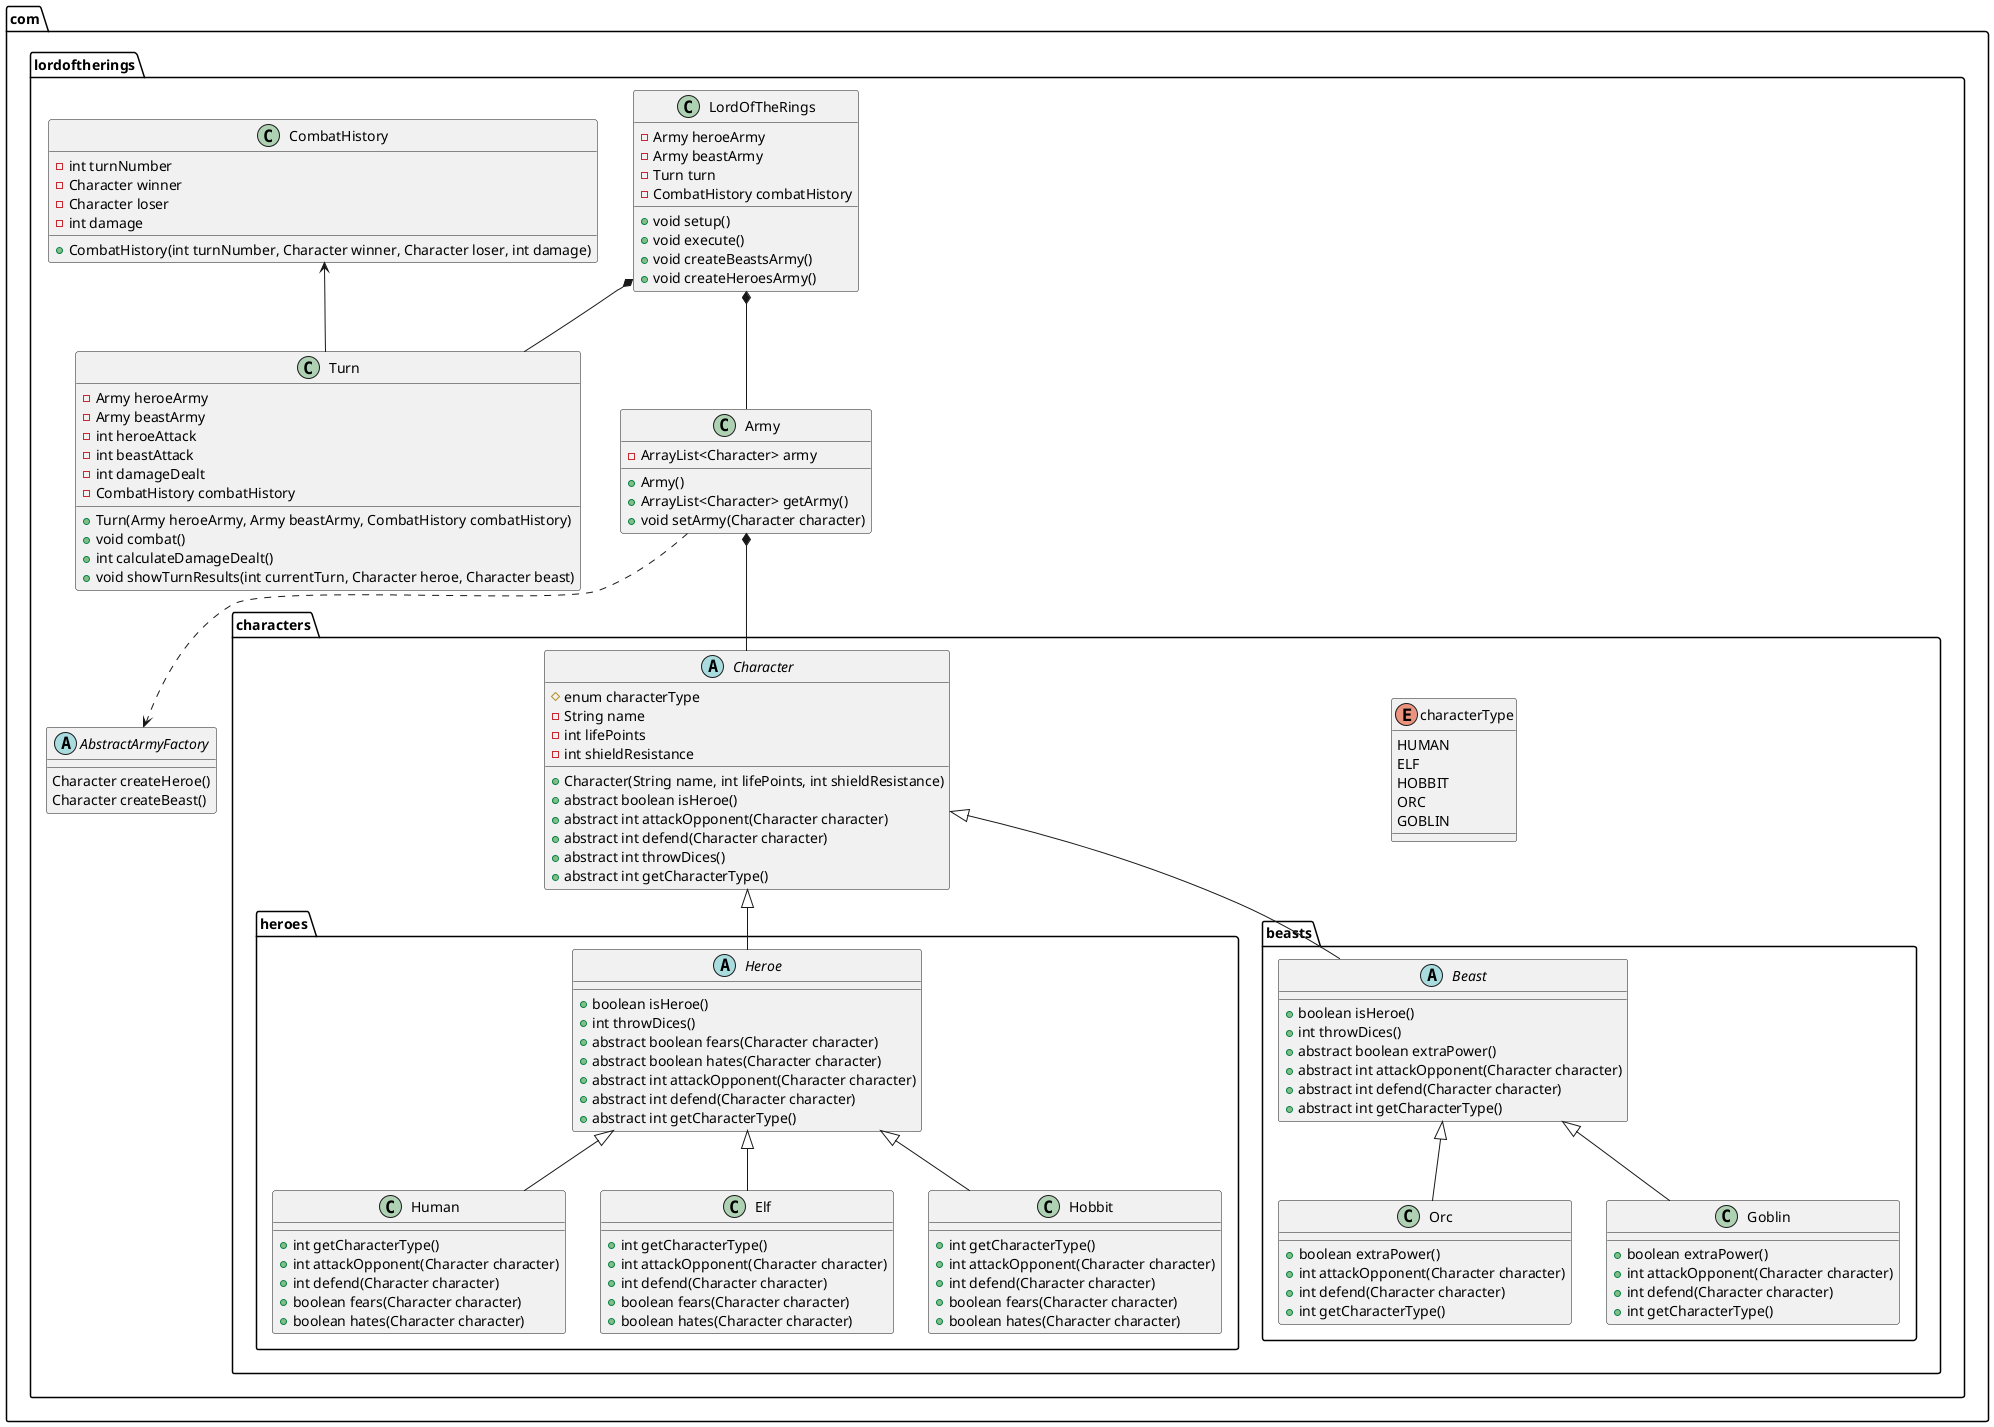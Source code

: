 @startuml LordOfTheRings

package com.lordoftherings{
    class LordOfTheRings{
        -Army heroeArmy
        -Army beastArmy
        -Turn turn
        -CombatHistory combatHistory

        +void setup()
        +void execute()
        +void createBeastsArmy()
        +void createHeroesArmy()
    }

    class Turn{
        -Army heroeArmy
        -Army beastArmy
        -int heroeAttack
        -int beastAttack
        -int damageDealt
        -CombatHistory combatHistory

        +Turn(Army heroeArmy, Army beastArmy, CombatHistory combatHistory)
        +void combat()
        +int calculateDamageDealt()
        +void showTurnResults(int currentTurn, Character heroe, Character beast)
    }

    class CombatHistory{
        -int turnNumber
        -Character winner
        -Character loser
        -int damage

        +CombatHistory(int turnNumber, Character winner, Character loser, int damage)
    }

    package characters{
        enum characterType{
            HUMAN
            ELF
            HOBBIT
            ORC
            GOBLIN
        }

        abstract class Character{
            #enum characterType
            -String name
            -int lifePoints
            -int shieldResistance

            +Character(String name, int lifePoints, int shieldResistance)
            +abstract boolean isHeroe()
            +abstract int attackOpponent(Character character)
            +abstract int defend(Character character)
            +abstract int throwDices()
            +abstract int getCharacterType()
        }

        package heroes{
            abstract class Heroe{
                +boolean isHeroe()
                +int throwDices()
                +abstract boolean fears(Character character)
                +abstract boolean hates(Character character)
                +abstract int attackOpponent(Character character)
                +abstract int defend(Character character)
                +abstract int getCharacterType()
            }

            class Human{            
                +int getCharacterType()
                +int attackOpponent(Character character)
                +int defend(Character character)
                +boolean fears(Character character)
                +boolean hates(Character character)
            }

            class Elf{
                +int getCharacterType()
                +int attackOpponent(Character character)
                +int defend(Character character)
                +boolean fears(Character character)
                +boolean hates(Character character)
            }

            class Hobbit{
                +int getCharacterType()
                +int attackOpponent(Character character)
                +int defend(Character character)
                +boolean fears(Character character)
                +boolean hates(Character character)
            }
        }

        package beasts{
            abstract class Beast{
                +boolean isHeroe()
                +int throwDices()
                +abstract boolean extraPower()
                +abstract int attackOpponent(Character character)
                +abstract int defend(Character character)
                +abstract int getCharacterType()
            }

            class Orc{
                +boolean extraPower()
                +int attackOpponent(Character character)
                +int defend(Character character)
                +int getCharacterType()
            }

            class Goblin{
                +boolean extraPower()
                +int attackOpponent(Character character)
                +int defend(Character character)
                +int getCharacterType()
            }
        }
    }

    class Army{
        -ArrayList<Character> army

        +Army()
        +ArrayList<Character> getArmy()
        +void setArmy(Character character)
    }

    abstract class AbstractArmyFactory {
        Character createHeroe()
        Character createBeast()
    }
}

LordOfTheRings *-- Turn
LordOfTheRings *-- Army

Army *-- Character

Character <|-- Heroe
Character <|-- Beast

Heroe <|-- Human
Heroe <|-- Elf
Heroe <|-- Hobbit

Beast <|-- Orc
Beast <|-- Goblin

CombatHistory <-- Turn

Army ..> AbstractArmyFactory


@enduml